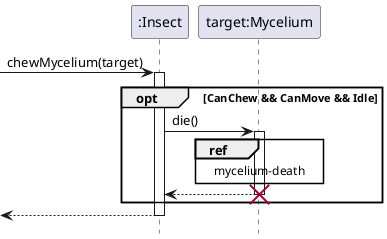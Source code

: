 @startuml Insect/chew
hide footbox

participant ":Insect" as insect
participant "target:Mycelium" as target

-> insect : chewMycelium(target)
activate insect

opt CanChew && CanMove && Idle
    insect -> target : die()
    activate target

    ref over target
        mycelium-death
    end ref

    return
    destroy target
end

<-- insect
deactivate insect

@enduml